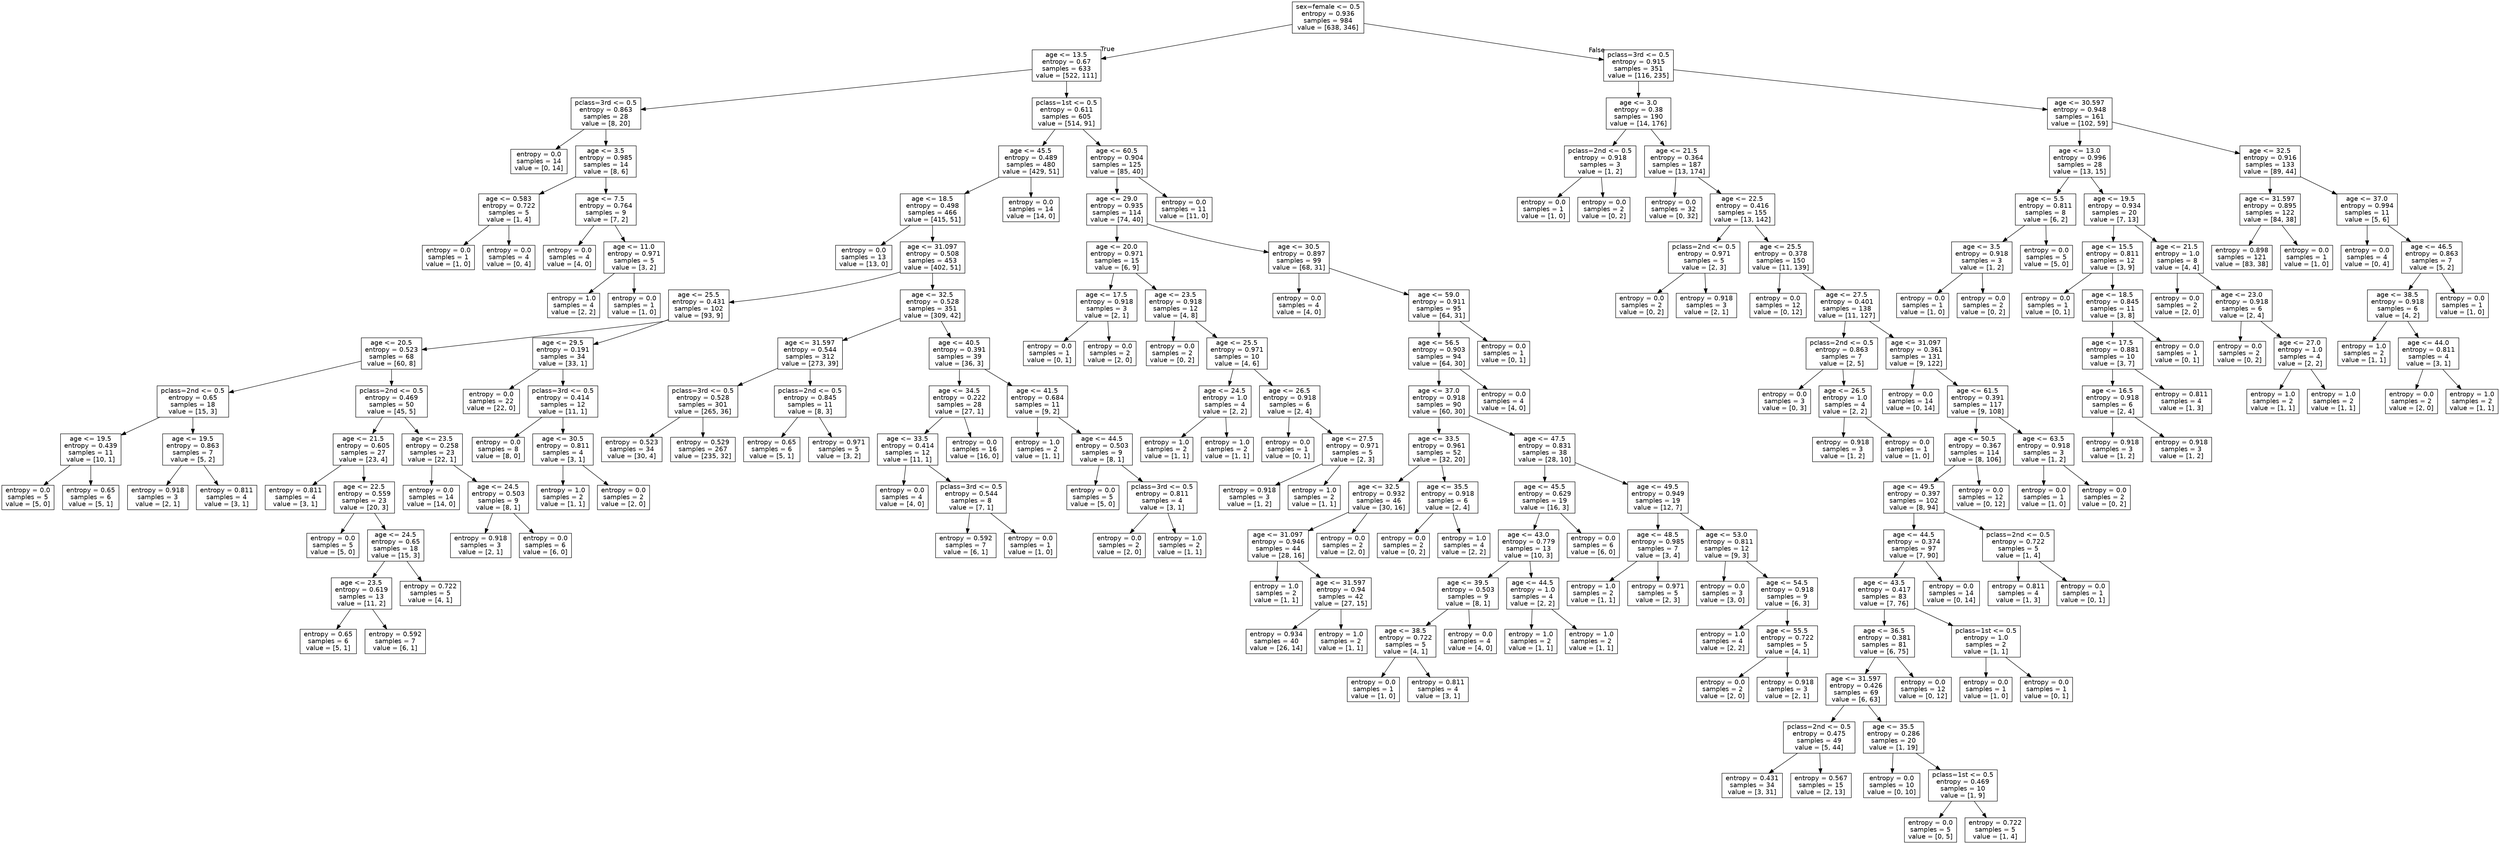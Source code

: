 digraph Tree {
node [shape=box, fontname="helvetica"] ;
edge [fontname="helvetica"] ;
0 [label="sex=female <= 0.5\nentropy = 0.936\nsamples = 984\nvalue = [638, 346]"] ;
1 [label="age <= 13.5\nentropy = 0.67\nsamples = 633\nvalue = [522, 111]"] ;
0 -> 1 [labeldistance=2.5, labelangle=45, headlabel="True"] ;
2 [label="pclass=3rd <= 0.5\nentropy = 0.863\nsamples = 28\nvalue = [8, 20]"] ;
1 -> 2 ;
3 [label="entropy = 0.0\nsamples = 14\nvalue = [0, 14]"] ;
2 -> 3 ;
4 [label="age <= 3.5\nentropy = 0.985\nsamples = 14\nvalue = [8, 6]"] ;
2 -> 4 ;
5 [label="age <= 0.583\nentropy = 0.722\nsamples = 5\nvalue = [1, 4]"] ;
4 -> 5 ;
6 [label="entropy = 0.0\nsamples = 1\nvalue = [1, 0]"] ;
5 -> 6 ;
7 [label="entropy = 0.0\nsamples = 4\nvalue = [0, 4]"] ;
5 -> 7 ;
8 [label="age <= 7.5\nentropy = 0.764\nsamples = 9\nvalue = [7, 2]"] ;
4 -> 8 ;
9 [label="entropy = 0.0\nsamples = 4\nvalue = [4, 0]"] ;
8 -> 9 ;
10 [label="age <= 11.0\nentropy = 0.971\nsamples = 5\nvalue = [3, 2]"] ;
8 -> 10 ;
11 [label="entropy = 1.0\nsamples = 4\nvalue = [2, 2]"] ;
10 -> 11 ;
12 [label="entropy = 0.0\nsamples = 1\nvalue = [1, 0]"] ;
10 -> 12 ;
13 [label="pclass=1st <= 0.5\nentropy = 0.611\nsamples = 605\nvalue = [514, 91]"] ;
1 -> 13 ;
14 [label="age <= 45.5\nentropy = 0.489\nsamples = 480\nvalue = [429, 51]"] ;
13 -> 14 ;
15 [label="age <= 18.5\nentropy = 0.498\nsamples = 466\nvalue = [415, 51]"] ;
14 -> 15 ;
16 [label="entropy = 0.0\nsamples = 13\nvalue = [13, 0]"] ;
15 -> 16 ;
17 [label="age <= 31.097\nentropy = 0.508\nsamples = 453\nvalue = [402, 51]"] ;
15 -> 17 ;
18 [label="age <= 25.5\nentropy = 0.431\nsamples = 102\nvalue = [93, 9]"] ;
17 -> 18 ;
19 [label="age <= 20.5\nentropy = 0.523\nsamples = 68\nvalue = [60, 8]"] ;
18 -> 19 ;
20 [label="pclass=2nd <= 0.5\nentropy = 0.65\nsamples = 18\nvalue = [15, 3]"] ;
19 -> 20 ;
21 [label="age <= 19.5\nentropy = 0.439\nsamples = 11\nvalue = [10, 1]"] ;
20 -> 21 ;
22 [label="entropy = 0.0\nsamples = 5\nvalue = [5, 0]"] ;
21 -> 22 ;
23 [label="entropy = 0.65\nsamples = 6\nvalue = [5, 1]"] ;
21 -> 23 ;
24 [label="age <= 19.5\nentropy = 0.863\nsamples = 7\nvalue = [5, 2]"] ;
20 -> 24 ;
25 [label="entropy = 0.918\nsamples = 3\nvalue = [2, 1]"] ;
24 -> 25 ;
26 [label="entropy = 0.811\nsamples = 4\nvalue = [3, 1]"] ;
24 -> 26 ;
27 [label="pclass=2nd <= 0.5\nentropy = 0.469\nsamples = 50\nvalue = [45, 5]"] ;
19 -> 27 ;
28 [label="age <= 21.5\nentropy = 0.605\nsamples = 27\nvalue = [23, 4]"] ;
27 -> 28 ;
29 [label="entropy = 0.811\nsamples = 4\nvalue = [3, 1]"] ;
28 -> 29 ;
30 [label="age <= 22.5\nentropy = 0.559\nsamples = 23\nvalue = [20, 3]"] ;
28 -> 30 ;
31 [label="entropy = 0.0\nsamples = 5\nvalue = [5, 0]"] ;
30 -> 31 ;
32 [label="age <= 24.5\nentropy = 0.65\nsamples = 18\nvalue = [15, 3]"] ;
30 -> 32 ;
33 [label="age <= 23.5\nentropy = 0.619\nsamples = 13\nvalue = [11, 2]"] ;
32 -> 33 ;
34 [label="entropy = 0.65\nsamples = 6\nvalue = [5, 1]"] ;
33 -> 34 ;
35 [label="entropy = 0.592\nsamples = 7\nvalue = [6, 1]"] ;
33 -> 35 ;
36 [label="entropy = 0.722\nsamples = 5\nvalue = [4, 1]"] ;
32 -> 36 ;
37 [label="age <= 23.5\nentropy = 0.258\nsamples = 23\nvalue = [22, 1]"] ;
27 -> 37 ;
38 [label="entropy = 0.0\nsamples = 14\nvalue = [14, 0]"] ;
37 -> 38 ;
39 [label="age <= 24.5\nentropy = 0.503\nsamples = 9\nvalue = [8, 1]"] ;
37 -> 39 ;
40 [label="entropy = 0.918\nsamples = 3\nvalue = [2, 1]"] ;
39 -> 40 ;
41 [label="entropy = 0.0\nsamples = 6\nvalue = [6, 0]"] ;
39 -> 41 ;
42 [label="age <= 29.5\nentropy = 0.191\nsamples = 34\nvalue = [33, 1]"] ;
18 -> 42 ;
43 [label="entropy = 0.0\nsamples = 22\nvalue = [22, 0]"] ;
42 -> 43 ;
44 [label="pclass=3rd <= 0.5\nentropy = 0.414\nsamples = 12\nvalue = [11, 1]"] ;
42 -> 44 ;
45 [label="entropy = 0.0\nsamples = 8\nvalue = [8, 0]"] ;
44 -> 45 ;
46 [label="age <= 30.5\nentropy = 0.811\nsamples = 4\nvalue = [3, 1]"] ;
44 -> 46 ;
47 [label="entropy = 1.0\nsamples = 2\nvalue = [1, 1]"] ;
46 -> 47 ;
48 [label="entropy = 0.0\nsamples = 2\nvalue = [2, 0]"] ;
46 -> 48 ;
49 [label="age <= 32.5\nentropy = 0.528\nsamples = 351\nvalue = [309, 42]"] ;
17 -> 49 ;
50 [label="age <= 31.597\nentropy = 0.544\nsamples = 312\nvalue = [273, 39]"] ;
49 -> 50 ;
51 [label="pclass=3rd <= 0.5\nentropy = 0.528\nsamples = 301\nvalue = [265, 36]"] ;
50 -> 51 ;
52 [label="entropy = 0.523\nsamples = 34\nvalue = [30, 4]"] ;
51 -> 52 ;
53 [label="entropy = 0.529\nsamples = 267\nvalue = [235, 32]"] ;
51 -> 53 ;
54 [label="pclass=2nd <= 0.5\nentropy = 0.845\nsamples = 11\nvalue = [8, 3]"] ;
50 -> 54 ;
55 [label="entropy = 0.65\nsamples = 6\nvalue = [5, 1]"] ;
54 -> 55 ;
56 [label="entropy = 0.971\nsamples = 5\nvalue = [3, 2]"] ;
54 -> 56 ;
57 [label="age <= 40.5\nentropy = 0.391\nsamples = 39\nvalue = [36, 3]"] ;
49 -> 57 ;
58 [label="age <= 34.5\nentropy = 0.222\nsamples = 28\nvalue = [27, 1]"] ;
57 -> 58 ;
59 [label="age <= 33.5\nentropy = 0.414\nsamples = 12\nvalue = [11, 1]"] ;
58 -> 59 ;
60 [label="entropy = 0.0\nsamples = 4\nvalue = [4, 0]"] ;
59 -> 60 ;
61 [label="pclass=3rd <= 0.5\nentropy = 0.544\nsamples = 8\nvalue = [7, 1]"] ;
59 -> 61 ;
62 [label="entropy = 0.592\nsamples = 7\nvalue = [6, 1]"] ;
61 -> 62 ;
63 [label="entropy = 0.0\nsamples = 1\nvalue = [1, 0]"] ;
61 -> 63 ;
64 [label="entropy = 0.0\nsamples = 16\nvalue = [16, 0]"] ;
58 -> 64 ;
65 [label="age <= 41.5\nentropy = 0.684\nsamples = 11\nvalue = [9, 2]"] ;
57 -> 65 ;
66 [label="entropy = 1.0\nsamples = 2\nvalue = [1, 1]"] ;
65 -> 66 ;
67 [label="age <= 44.5\nentropy = 0.503\nsamples = 9\nvalue = [8, 1]"] ;
65 -> 67 ;
68 [label="entropy = 0.0\nsamples = 5\nvalue = [5, 0]"] ;
67 -> 68 ;
69 [label="pclass=3rd <= 0.5\nentropy = 0.811\nsamples = 4\nvalue = [3, 1]"] ;
67 -> 69 ;
70 [label="entropy = 0.0\nsamples = 2\nvalue = [2, 0]"] ;
69 -> 70 ;
71 [label="entropy = 1.0\nsamples = 2\nvalue = [1, 1]"] ;
69 -> 71 ;
72 [label="entropy = 0.0\nsamples = 14\nvalue = [14, 0]"] ;
14 -> 72 ;
73 [label="age <= 60.5\nentropy = 0.904\nsamples = 125\nvalue = [85, 40]"] ;
13 -> 73 ;
74 [label="age <= 29.0\nentropy = 0.935\nsamples = 114\nvalue = [74, 40]"] ;
73 -> 74 ;
75 [label="age <= 20.0\nentropy = 0.971\nsamples = 15\nvalue = [6, 9]"] ;
74 -> 75 ;
76 [label="age <= 17.5\nentropy = 0.918\nsamples = 3\nvalue = [2, 1]"] ;
75 -> 76 ;
77 [label="entropy = 0.0\nsamples = 1\nvalue = [0, 1]"] ;
76 -> 77 ;
78 [label="entropy = 0.0\nsamples = 2\nvalue = [2, 0]"] ;
76 -> 78 ;
79 [label="age <= 23.5\nentropy = 0.918\nsamples = 12\nvalue = [4, 8]"] ;
75 -> 79 ;
80 [label="entropy = 0.0\nsamples = 2\nvalue = [0, 2]"] ;
79 -> 80 ;
81 [label="age <= 25.5\nentropy = 0.971\nsamples = 10\nvalue = [4, 6]"] ;
79 -> 81 ;
82 [label="age <= 24.5\nentropy = 1.0\nsamples = 4\nvalue = [2, 2]"] ;
81 -> 82 ;
83 [label="entropy = 1.0\nsamples = 2\nvalue = [1, 1]"] ;
82 -> 83 ;
84 [label="entropy = 1.0\nsamples = 2\nvalue = [1, 1]"] ;
82 -> 84 ;
85 [label="age <= 26.5\nentropy = 0.918\nsamples = 6\nvalue = [2, 4]"] ;
81 -> 85 ;
86 [label="entropy = 0.0\nsamples = 1\nvalue = [0, 1]"] ;
85 -> 86 ;
87 [label="age <= 27.5\nentropy = 0.971\nsamples = 5\nvalue = [2, 3]"] ;
85 -> 87 ;
88 [label="entropy = 0.918\nsamples = 3\nvalue = [1, 2]"] ;
87 -> 88 ;
89 [label="entropy = 1.0\nsamples = 2\nvalue = [1, 1]"] ;
87 -> 89 ;
90 [label="age <= 30.5\nentropy = 0.897\nsamples = 99\nvalue = [68, 31]"] ;
74 -> 90 ;
91 [label="entropy = 0.0\nsamples = 4\nvalue = [4, 0]"] ;
90 -> 91 ;
92 [label="age <= 59.0\nentropy = 0.911\nsamples = 95\nvalue = [64, 31]"] ;
90 -> 92 ;
93 [label="age <= 56.5\nentropy = 0.903\nsamples = 94\nvalue = [64, 30]"] ;
92 -> 93 ;
94 [label="age <= 37.0\nentropy = 0.918\nsamples = 90\nvalue = [60, 30]"] ;
93 -> 94 ;
95 [label="age <= 33.5\nentropy = 0.961\nsamples = 52\nvalue = [32, 20]"] ;
94 -> 95 ;
96 [label="age <= 32.5\nentropy = 0.932\nsamples = 46\nvalue = [30, 16]"] ;
95 -> 96 ;
97 [label="age <= 31.097\nentropy = 0.946\nsamples = 44\nvalue = [28, 16]"] ;
96 -> 97 ;
98 [label="entropy = 1.0\nsamples = 2\nvalue = [1, 1]"] ;
97 -> 98 ;
99 [label="age <= 31.597\nentropy = 0.94\nsamples = 42\nvalue = [27, 15]"] ;
97 -> 99 ;
100 [label="entropy = 0.934\nsamples = 40\nvalue = [26, 14]"] ;
99 -> 100 ;
101 [label="entropy = 1.0\nsamples = 2\nvalue = [1, 1]"] ;
99 -> 101 ;
102 [label="entropy = 0.0\nsamples = 2\nvalue = [2, 0]"] ;
96 -> 102 ;
103 [label="age <= 35.5\nentropy = 0.918\nsamples = 6\nvalue = [2, 4]"] ;
95 -> 103 ;
104 [label="entropy = 0.0\nsamples = 2\nvalue = [0, 2]"] ;
103 -> 104 ;
105 [label="entropy = 1.0\nsamples = 4\nvalue = [2, 2]"] ;
103 -> 105 ;
106 [label="age <= 47.5\nentropy = 0.831\nsamples = 38\nvalue = [28, 10]"] ;
94 -> 106 ;
107 [label="age <= 45.5\nentropy = 0.629\nsamples = 19\nvalue = [16, 3]"] ;
106 -> 107 ;
108 [label="age <= 43.0\nentropy = 0.779\nsamples = 13\nvalue = [10, 3]"] ;
107 -> 108 ;
109 [label="age <= 39.5\nentropy = 0.503\nsamples = 9\nvalue = [8, 1]"] ;
108 -> 109 ;
110 [label="age <= 38.5\nentropy = 0.722\nsamples = 5\nvalue = [4, 1]"] ;
109 -> 110 ;
111 [label="entropy = 0.0\nsamples = 1\nvalue = [1, 0]"] ;
110 -> 111 ;
112 [label="entropy = 0.811\nsamples = 4\nvalue = [3, 1]"] ;
110 -> 112 ;
113 [label="entropy = 0.0\nsamples = 4\nvalue = [4, 0]"] ;
109 -> 113 ;
114 [label="age <= 44.5\nentropy = 1.0\nsamples = 4\nvalue = [2, 2]"] ;
108 -> 114 ;
115 [label="entropy = 1.0\nsamples = 2\nvalue = [1, 1]"] ;
114 -> 115 ;
116 [label="entropy = 1.0\nsamples = 2\nvalue = [1, 1]"] ;
114 -> 116 ;
117 [label="entropy = 0.0\nsamples = 6\nvalue = [6, 0]"] ;
107 -> 117 ;
118 [label="age <= 49.5\nentropy = 0.949\nsamples = 19\nvalue = [12, 7]"] ;
106 -> 118 ;
119 [label="age <= 48.5\nentropy = 0.985\nsamples = 7\nvalue = [3, 4]"] ;
118 -> 119 ;
120 [label="entropy = 1.0\nsamples = 2\nvalue = [1, 1]"] ;
119 -> 120 ;
121 [label="entropy = 0.971\nsamples = 5\nvalue = [2, 3]"] ;
119 -> 121 ;
122 [label="age <= 53.0\nentropy = 0.811\nsamples = 12\nvalue = [9, 3]"] ;
118 -> 122 ;
123 [label="entropy = 0.0\nsamples = 3\nvalue = [3, 0]"] ;
122 -> 123 ;
124 [label="age <= 54.5\nentropy = 0.918\nsamples = 9\nvalue = [6, 3]"] ;
122 -> 124 ;
125 [label="entropy = 1.0\nsamples = 4\nvalue = [2, 2]"] ;
124 -> 125 ;
126 [label="age <= 55.5\nentropy = 0.722\nsamples = 5\nvalue = [4, 1]"] ;
124 -> 126 ;
127 [label="entropy = 0.0\nsamples = 2\nvalue = [2, 0]"] ;
126 -> 127 ;
128 [label="entropy = 0.918\nsamples = 3\nvalue = [2, 1]"] ;
126 -> 128 ;
129 [label="entropy = 0.0\nsamples = 4\nvalue = [4, 0]"] ;
93 -> 129 ;
130 [label="entropy = 0.0\nsamples = 1\nvalue = [0, 1]"] ;
92 -> 130 ;
131 [label="entropy = 0.0\nsamples = 11\nvalue = [11, 0]"] ;
73 -> 131 ;
132 [label="pclass=3rd <= 0.5\nentropy = 0.915\nsamples = 351\nvalue = [116, 235]"] ;
0 -> 132 [labeldistance=2.5, labelangle=-45, headlabel="False"] ;
133 [label="age <= 3.0\nentropy = 0.38\nsamples = 190\nvalue = [14, 176]"] ;
132 -> 133 ;
134 [label="pclass=2nd <= 0.5\nentropy = 0.918\nsamples = 3\nvalue = [1, 2]"] ;
133 -> 134 ;
135 [label="entropy = 0.0\nsamples = 1\nvalue = [1, 0]"] ;
134 -> 135 ;
136 [label="entropy = 0.0\nsamples = 2\nvalue = [0, 2]"] ;
134 -> 136 ;
137 [label="age <= 21.5\nentropy = 0.364\nsamples = 187\nvalue = [13, 174]"] ;
133 -> 137 ;
138 [label="entropy = 0.0\nsamples = 32\nvalue = [0, 32]"] ;
137 -> 138 ;
139 [label="age <= 22.5\nentropy = 0.416\nsamples = 155\nvalue = [13, 142]"] ;
137 -> 139 ;
140 [label="pclass=2nd <= 0.5\nentropy = 0.971\nsamples = 5\nvalue = [2, 3]"] ;
139 -> 140 ;
141 [label="entropy = 0.0\nsamples = 2\nvalue = [0, 2]"] ;
140 -> 141 ;
142 [label="entropy = 0.918\nsamples = 3\nvalue = [2, 1]"] ;
140 -> 142 ;
143 [label="age <= 25.5\nentropy = 0.378\nsamples = 150\nvalue = [11, 139]"] ;
139 -> 143 ;
144 [label="entropy = 0.0\nsamples = 12\nvalue = [0, 12]"] ;
143 -> 144 ;
145 [label="age <= 27.5\nentropy = 0.401\nsamples = 138\nvalue = [11, 127]"] ;
143 -> 145 ;
146 [label="pclass=2nd <= 0.5\nentropy = 0.863\nsamples = 7\nvalue = [2, 5]"] ;
145 -> 146 ;
147 [label="entropy = 0.0\nsamples = 3\nvalue = [0, 3]"] ;
146 -> 147 ;
148 [label="age <= 26.5\nentropy = 1.0\nsamples = 4\nvalue = [2, 2]"] ;
146 -> 148 ;
149 [label="entropy = 0.918\nsamples = 3\nvalue = [1, 2]"] ;
148 -> 149 ;
150 [label="entropy = 0.0\nsamples = 1\nvalue = [1, 0]"] ;
148 -> 150 ;
151 [label="age <= 31.097\nentropy = 0.361\nsamples = 131\nvalue = [9, 122]"] ;
145 -> 151 ;
152 [label="entropy = 0.0\nsamples = 14\nvalue = [0, 14]"] ;
151 -> 152 ;
153 [label="age <= 61.5\nentropy = 0.391\nsamples = 117\nvalue = [9, 108]"] ;
151 -> 153 ;
154 [label="age <= 50.5\nentropy = 0.367\nsamples = 114\nvalue = [8, 106]"] ;
153 -> 154 ;
155 [label="age <= 49.5\nentropy = 0.397\nsamples = 102\nvalue = [8, 94]"] ;
154 -> 155 ;
156 [label="age <= 44.5\nentropy = 0.374\nsamples = 97\nvalue = [7, 90]"] ;
155 -> 156 ;
157 [label="age <= 43.5\nentropy = 0.417\nsamples = 83\nvalue = [7, 76]"] ;
156 -> 157 ;
158 [label="age <= 36.5\nentropy = 0.381\nsamples = 81\nvalue = [6, 75]"] ;
157 -> 158 ;
159 [label="age <= 31.597\nentropy = 0.426\nsamples = 69\nvalue = [6, 63]"] ;
158 -> 159 ;
160 [label="pclass=2nd <= 0.5\nentropy = 0.475\nsamples = 49\nvalue = [5, 44]"] ;
159 -> 160 ;
161 [label="entropy = 0.431\nsamples = 34\nvalue = [3, 31]"] ;
160 -> 161 ;
162 [label="entropy = 0.567\nsamples = 15\nvalue = [2, 13]"] ;
160 -> 162 ;
163 [label="age <= 35.5\nentropy = 0.286\nsamples = 20\nvalue = [1, 19]"] ;
159 -> 163 ;
164 [label="entropy = 0.0\nsamples = 10\nvalue = [0, 10]"] ;
163 -> 164 ;
165 [label="pclass=1st <= 0.5\nentropy = 0.469\nsamples = 10\nvalue = [1, 9]"] ;
163 -> 165 ;
166 [label="entropy = 0.0\nsamples = 5\nvalue = [0, 5]"] ;
165 -> 166 ;
167 [label="entropy = 0.722\nsamples = 5\nvalue = [1, 4]"] ;
165 -> 167 ;
168 [label="entropy = 0.0\nsamples = 12\nvalue = [0, 12]"] ;
158 -> 168 ;
169 [label="pclass=1st <= 0.5\nentropy = 1.0\nsamples = 2\nvalue = [1, 1]"] ;
157 -> 169 ;
170 [label="entropy = 0.0\nsamples = 1\nvalue = [1, 0]"] ;
169 -> 170 ;
171 [label="entropy = 0.0\nsamples = 1\nvalue = [0, 1]"] ;
169 -> 171 ;
172 [label="entropy = 0.0\nsamples = 14\nvalue = [0, 14]"] ;
156 -> 172 ;
173 [label="pclass=2nd <= 0.5\nentropy = 0.722\nsamples = 5\nvalue = [1, 4]"] ;
155 -> 173 ;
174 [label="entropy = 0.811\nsamples = 4\nvalue = [1, 3]"] ;
173 -> 174 ;
175 [label="entropy = 0.0\nsamples = 1\nvalue = [0, 1]"] ;
173 -> 175 ;
176 [label="entropy = 0.0\nsamples = 12\nvalue = [0, 12]"] ;
154 -> 176 ;
177 [label="age <= 63.5\nentropy = 0.918\nsamples = 3\nvalue = [1, 2]"] ;
153 -> 177 ;
178 [label="entropy = 0.0\nsamples = 1\nvalue = [1, 0]"] ;
177 -> 178 ;
179 [label="entropy = 0.0\nsamples = 2\nvalue = [0, 2]"] ;
177 -> 179 ;
180 [label="age <= 30.597\nentropy = 0.948\nsamples = 161\nvalue = [102, 59]"] ;
132 -> 180 ;
181 [label="age <= 13.0\nentropy = 0.996\nsamples = 28\nvalue = [13, 15]"] ;
180 -> 181 ;
182 [label="age <= 5.5\nentropy = 0.811\nsamples = 8\nvalue = [6, 2]"] ;
181 -> 182 ;
183 [label="age <= 3.5\nentropy = 0.918\nsamples = 3\nvalue = [1, 2]"] ;
182 -> 183 ;
184 [label="entropy = 0.0\nsamples = 1\nvalue = [1, 0]"] ;
183 -> 184 ;
185 [label="entropy = 0.0\nsamples = 2\nvalue = [0, 2]"] ;
183 -> 185 ;
186 [label="entropy = 0.0\nsamples = 5\nvalue = [5, 0]"] ;
182 -> 186 ;
187 [label="age <= 19.5\nentropy = 0.934\nsamples = 20\nvalue = [7, 13]"] ;
181 -> 187 ;
188 [label="age <= 15.5\nentropy = 0.811\nsamples = 12\nvalue = [3, 9]"] ;
187 -> 188 ;
189 [label="entropy = 0.0\nsamples = 1\nvalue = [0, 1]"] ;
188 -> 189 ;
190 [label="age <= 18.5\nentropy = 0.845\nsamples = 11\nvalue = [3, 8]"] ;
188 -> 190 ;
191 [label="age <= 17.5\nentropy = 0.881\nsamples = 10\nvalue = [3, 7]"] ;
190 -> 191 ;
192 [label="age <= 16.5\nentropy = 0.918\nsamples = 6\nvalue = [2, 4]"] ;
191 -> 192 ;
193 [label="entropy = 0.918\nsamples = 3\nvalue = [1, 2]"] ;
192 -> 193 ;
194 [label="entropy = 0.918\nsamples = 3\nvalue = [1, 2]"] ;
192 -> 194 ;
195 [label="entropy = 0.811\nsamples = 4\nvalue = [1, 3]"] ;
191 -> 195 ;
196 [label="entropy = 0.0\nsamples = 1\nvalue = [0, 1]"] ;
190 -> 196 ;
197 [label="age <= 21.5\nentropy = 1.0\nsamples = 8\nvalue = [4, 4]"] ;
187 -> 197 ;
198 [label="entropy = 0.0\nsamples = 2\nvalue = [2, 0]"] ;
197 -> 198 ;
199 [label="age <= 23.0\nentropy = 0.918\nsamples = 6\nvalue = [2, 4]"] ;
197 -> 199 ;
200 [label="entropy = 0.0\nsamples = 2\nvalue = [0, 2]"] ;
199 -> 200 ;
201 [label="age <= 27.0\nentropy = 1.0\nsamples = 4\nvalue = [2, 2]"] ;
199 -> 201 ;
202 [label="entropy = 1.0\nsamples = 2\nvalue = [1, 1]"] ;
201 -> 202 ;
203 [label="entropy = 1.0\nsamples = 2\nvalue = [1, 1]"] ;
201 -> 203 ;
204 [label="age <= 32.5\nentropy = 0.916\nsamples = 133\nvalue = [89, 44]"] ;
180 -> 204 ;
205 [label="age <= 31.597\nentropy = 0.895\nsamples = 122\nvalue = [84, 38]"] ;
204 -> 205 ;
206 [label="entropy = 0.898\nsamples = 121\nvalue = [83, 38]"] ;
205 -> 206 ;
207 [label="entropy = 0.0\nsamples = 1\nvalue = [1, 0]"] ;
205 -> 207 ;
208 [label="age <= 37.0\nentropy = 0.994\nsamples = 11\nvalue = [5, 6]"] ;
204 -> 208 ;
209 [label="entropy = 0.0\nsamples = 4\nvalue = [0, 4]"] ;
208 -> 209 ;
210 [label="age <= 46.5\nentropy = 0.863\nsamples = 7\nvalue = [5, 2]"] ;
208 -> 210 ;
211 [label="age <= 38.5\nentropy = 0.918\nsamples = 6\nvalue = [4, 2]"] ;
210 -> 211 ;
212 [label="entropy = 1.0\nsamples = 2\nvalue = [1, 1]"] ;
211 -> 212 ;
213 [label="age <= 44.0\nentropy = 0.811\nsamples = 4\nvalue = [3, 1]"] ;
211 -> 213 ;
214 [label="entropy = 0.0\nsamples = 2\nvalue = [2, 0]"] ;
213 -> 214 ;
215 [label="entropy = 1.0\nsamples = 2\nvalue = [1, 1]"] ;
213 -> 215 ;
216 [label="entropy = 0.0\nsamples = 1\nvalue = [1, 0]"] ;
210 -> 216 ;
}